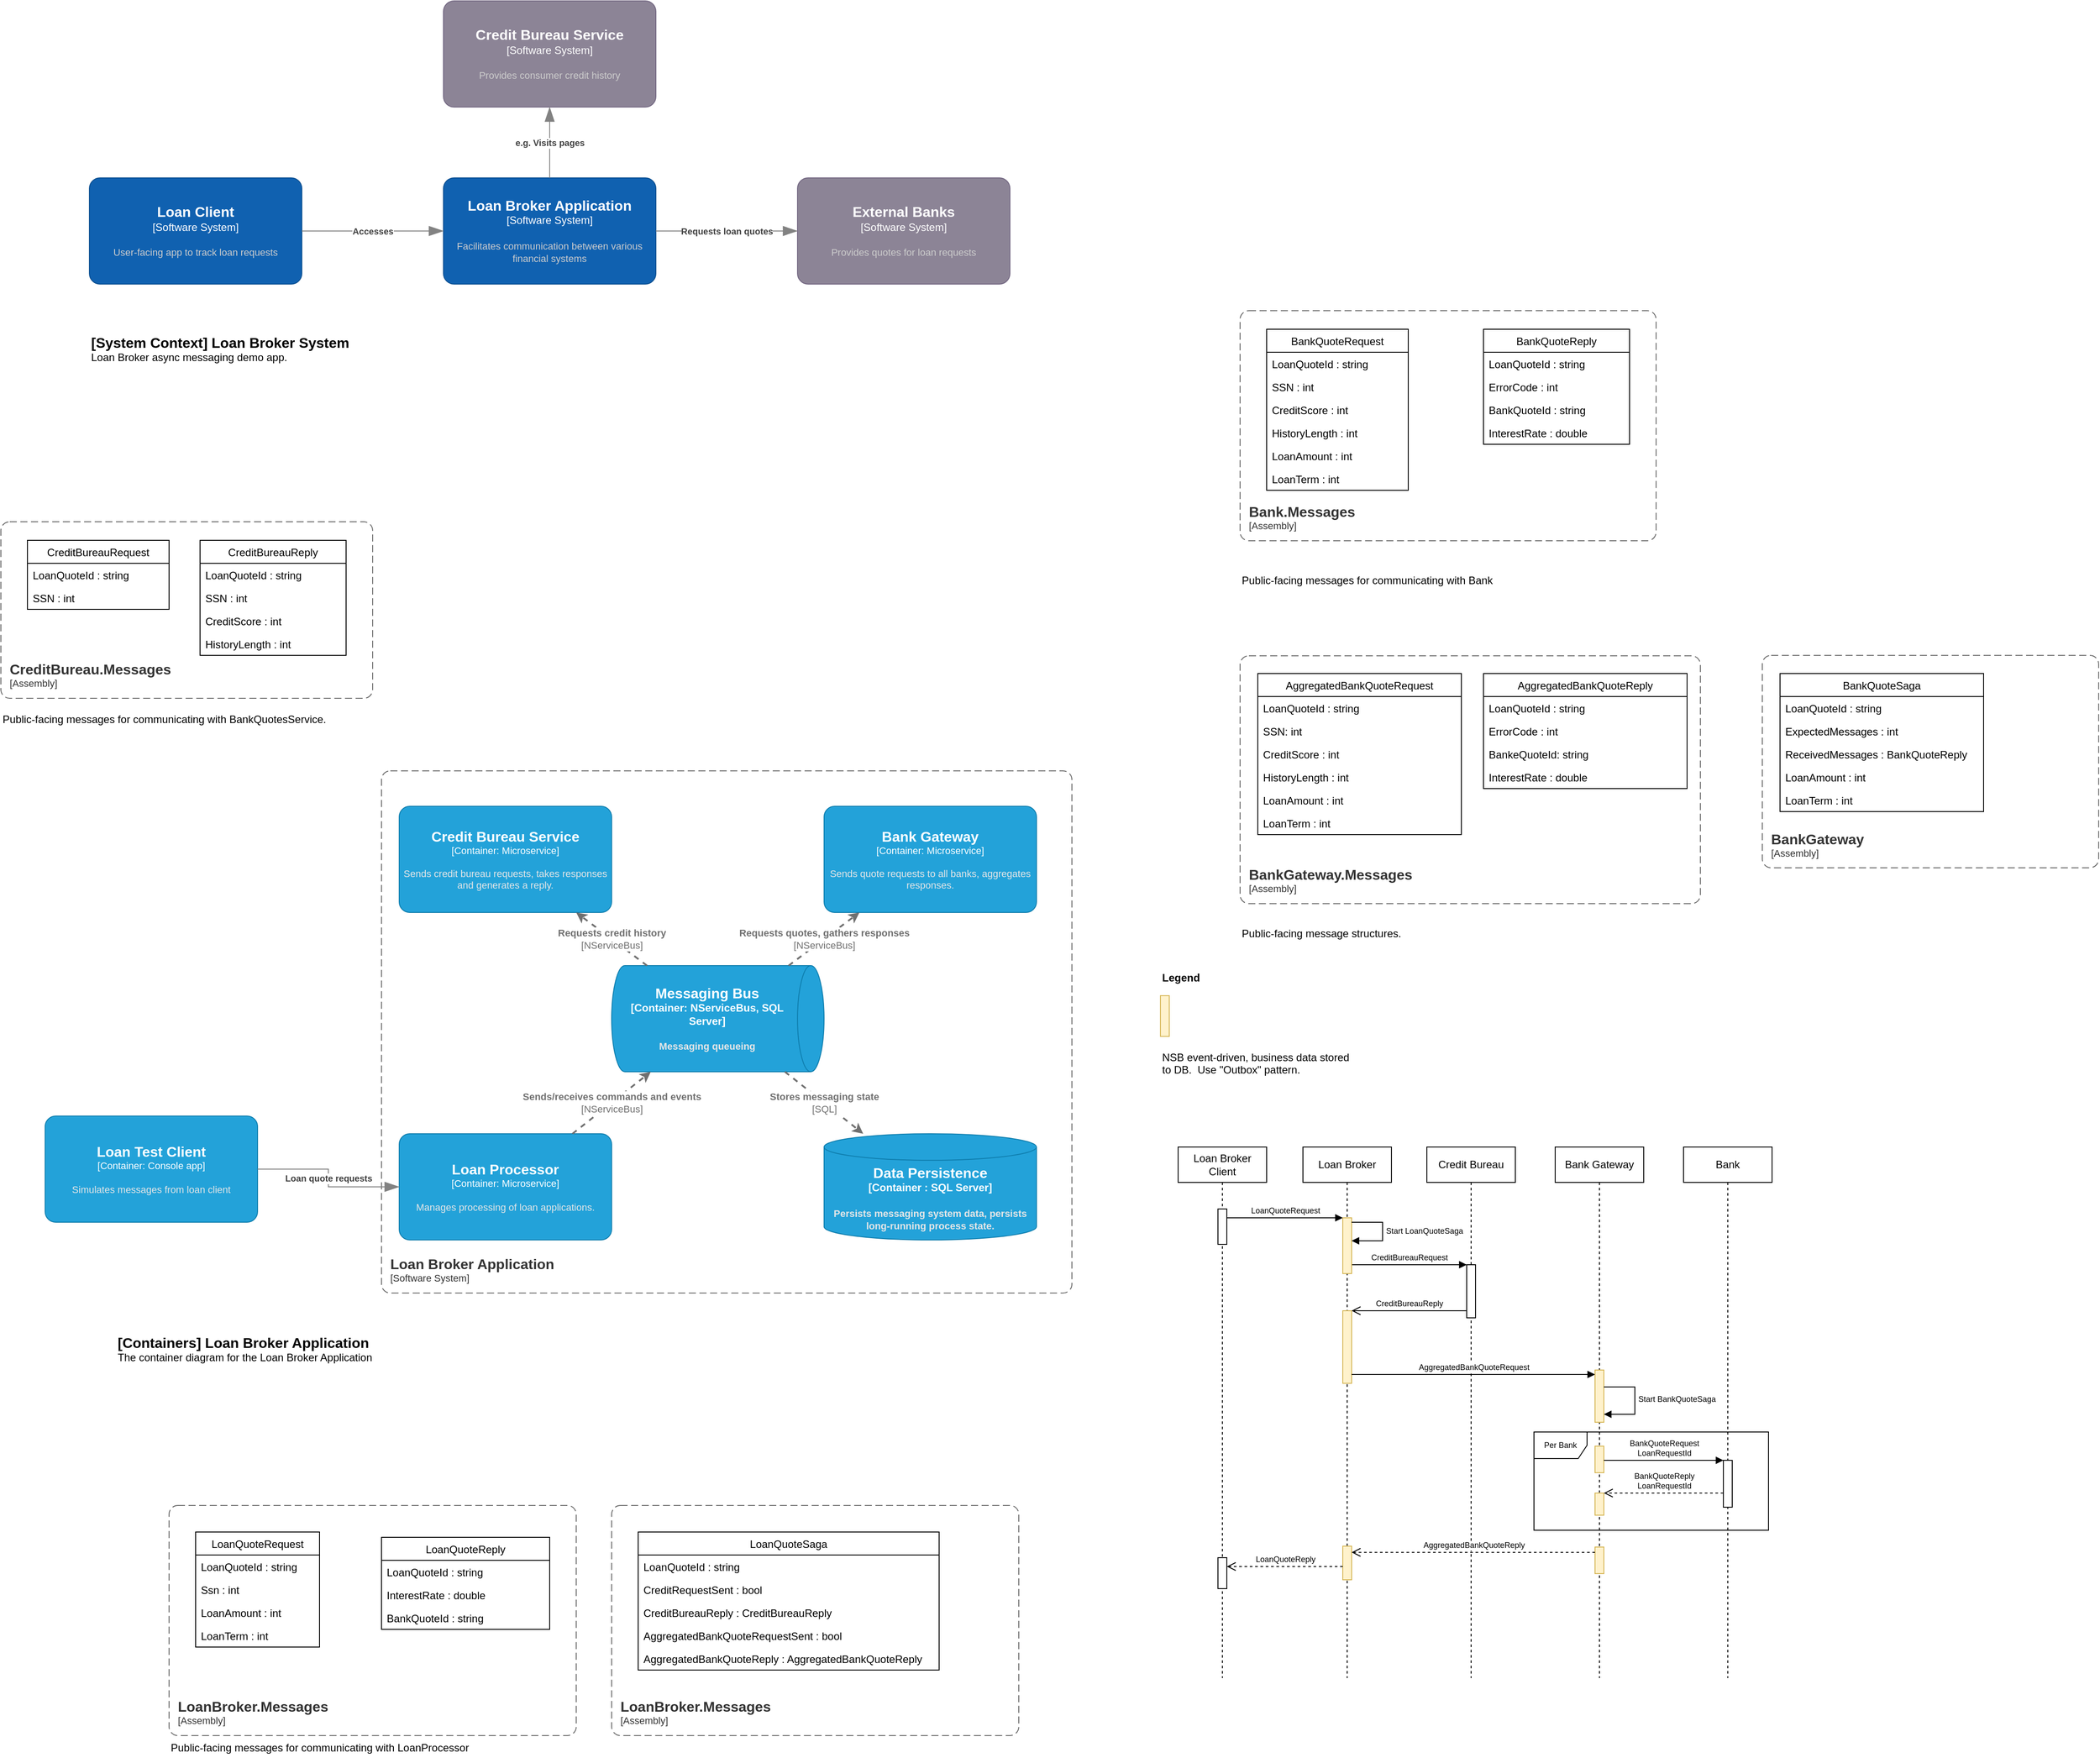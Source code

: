 <mxfile version="16.5.1" type="device"><diagram id="huAjgmxJP9SmaHZbe1Y-" name="Page-1"><mxGraphModel dx="1038" dy="1145" grid="1" gridSize="10" guides="1" tooltips="1" connect="1" arrows="1" fold="1" page="0" pageScale="1" pageWidth="850" pageHeight="1100" math="0" shadow="0"><root><mxCell id="0"/><mxCell id="1" parent="0"/><mxCell id="-vuptbCW_isyvX7P-Gx--15" value="Per Bank" style="shape=umlFrame;whiteSpace=wrap;html=1;fontSize=9;" parent="1" vertex="1"><mxGeometry x="1742" y="1517" width="265" height="111" as="geometry"/></mxCell><object placeholders="1" c4Name="[System Context] Loan Broker System" c4Type="ContainerScopeBoundary" c4Description="Loan Broker async messaging demo app." label="&lt;font style=&quot;font-size: 16px&quot;&gt;&lt;b&gt;&lt;div style=&quot;text-align: left&quot;&gt;%c4Name%&lt;/div&gt;&lt;/b&gt;&lt;/font&gt;&lt;div style=&quot;text-align: left&quot;&gt;%c4Description%&lt;/div&gt;" id="9fGE9wmxYTvrOUlE-Yos-1"><mxCell style="text;html=1;strokeColor=none;fillColor=none;align=left;verticalAlign=top;whiteSpace=wrap;rounded=0;metaEdit=1;allowArrows=0;resizable=1;rotatable=0;connectable=0;recursiveResize=0;expand=0;pointerEvents=0;points=[[0.25,0,0],[0.5,0,0],[0.75,0,0],[1,0.25,0],[1,0.5,0],[1,0.75,0],[0.75,1,0],[0.5,1,0],[0.25,1,0],[0,0.75,0],[0,0.5,0],[0,0.25,0]];" parent="1" vertex="1"><mxGeometry x="110" y="270" width="380" height="40" as="geometry"/></mxCell></object><object placeholders="1" c4Name="Loan Client" c4Type="Software System" c4Description="User-facing app to track loan requests" label="&lt;font style=&quot;font-size: 16px&quot;&gt;&lt;b&gt;%c4Name%&lt;/b&gt;&lt;/font&gt;&lt;div&gt;[%c4Type%]&lt;/div&gt;&lt;br&gt;&lt;div&gt;&lt;font style=&quot;font-size: 11px&quot;&gt;&lt;font color=&quot;#cccccc&quot;&gt;%c4Description%&lt;/font&gt;&lt;/div&gt;" id="FlaBGnBqS8IQg7pse9lZ-1"><mxCell style="rounded=1;whiteSpace=wrap;html=1;labelBackgroundColor=none;fillColor=#1061B0;fontColor=#ffffff;align=center;arcSize=10;strokeColor=#0D5091;metaEdit=1;resizable=0;points=[[0.25,0,0],[0.5,0,0],[0.75,0,0],[1,0.25,0],[1,0.5,0],[1,0.75,0],[0.75,1,0],[0.5,1,0],[0.25,1,0],[0,0.75,0],[0,0.5,0],[0,0.25,0]];" parent="1" vertex="1"><mxGeometry x="110" y="100" width="240" height="120" as="geometry"/></mxCell></object><object placeholders="1" c4Name="Loan Broker Application" c4Type="Software System" c4Description="Facilitates communication between various financial systems" label="&lt;font style=&quot;font-size: 16px&quot;&gt;&lt;b&gt;%c4Name%&lt;/b&gt;&lt;/font&gt;&lt;div&gt;[%c4Type%]&lt;/div&gt;&lt;br&gt;&lt;div&gt;&lt;font style=&quot;font-size: 11px&quot;&gt;&lt;font color=&quot;#cccccc&quot;&gt;%c4Description%&lt;/font&gt;&lt;/div&gt;" id="FlaBGnBqS8IQg7pse9lZ-2"><mxCell style="rounded=1;whiteSpace=wrap;html=1;labelBackgroundColor=none;fillColor=#1061B0;fontColor=#ffffff;align=center;arcSize=10;strokeColor=#0D5091;metaEdit=1;resizable=0;points=[[0.25,0,0],[0.5,0,0],[0.75,0,0],[1,0.25,0],[1,0.5,0],[1,0.75,0],[0.75,1,0],[0.5,1,0],[0.25,1,0],[0,0.75,0],[0,0.5,0],[0,0.25,0]];" parent="1" vertex="1"><mxGeometry x="510" y="100" width="240" height="120" as="geometry"/></mxCell></object><object placeholders="1" c4Name="Credit Bureau Service" c4Type="Software System" c4Description="Provides consumer credit history" label="&lt;font style=&quot;font-size: 16px&quot;&gt;&lt;b&gt;%c4Name%&lt;/b&gt;&lt;/font&gt;&lt;div&gt;[%c4Type%]&lt;/div&gt;&lt;br&gt;&lt;div&gt;&lt;font style=&quot;font-size: 11px&quot;&gt;&lt;font color=&quot;#cccccc&quot;&gt;%c4Description%&lt;/font&gt;&lt;/div&gt;" id="FlaBGnBqS8IQg7pse9lZ-3"><mxCell style="rounded=1;whiteSpace=wrap;html=1;labelBackgroundColor=none;fillColor=#8C8496;fontColor=#ffffff;align=center;arcSize=10;strokeColor=#736782;metaEdit=1;resizable=0;points=[[0.25,0,0],[0.5,0,0],[0.75,0,0],[1,0.25,0],[1,0.5,0],[1,0.75,0],[0.75,1,0],[0.5,1,0],[0.25,1,0],[0,0.75,0],[0,0.5,0],[0,0.25,0]];" parent="1" vertex="1"><mxGeometry x="510" y="-100" width="240" height="120" as="geometry"/></mxCell></object><object placeholders="1" c4Name="External Banks" c4Type="Software System" c4Description="Provides quotes for loan requests" label="&lt;font style=&quot;font-size: 16px&quot;&gt;&lt;b&gt;%c4Name%&lt;/b&gt;&lt;/font&gt;&lt;div&gt;[%c4Type%]&lt;/div&gt;&lt;br&gt;&lt;div&gt;&lt;font style=&quot;font-size: 11px&quot;&gt;&lt;font color=&quot;#cccccc&quot;&gt;%c4Description%&lt;/font&gt;&lt;/div&gt;" id="FlaBGnBqS8IQg7pse9lZ-4"><mxCell style="rounded=1;whiteSpace=wrap;html=1;labelBackgroundColor=none;fillColor=#8C8496;fontColor=#ffffff;align=center;arcSize=10;strokeColor=#736782;metaEdit=1;resizable=0;points=[[0.25,0,0],[0.5,0,0],[0.75,0,0],[1,0.25,0],[1,0.5,0],[1,0.75,0],[0.75,1,0],[0.5,1,0],[0.25,1,0],[0,0.75,0],[0,0.5,0],[0,0.25,0]];" parent="1" vertex="1"><mxGeometry x="910" y="100" width="240" height="120" as="geometry"/></mxCell></object><object placeholders="1" c4Type="Relationship" c4Description="Accesses" label="&lt;div style=&quot;text-align: left&quot;&gt;&lt;div style=&quot;text-align: center&quot;&gt;&lt;b&gt;%c4Description%&lt;/b&gt;&lt;/div&gt;" id="FlaBGnBqS8IQg7pse9lZ-5"><mxCell style="endArrow=blockThin;html=1;fontSize=10;fontColor=#404040;strokeWidth=1;endFill=1;strokeColor=#828282;elbow=vertical;metaEdit=1;endSize=14;startSize=14;jumpStyle=arc;jumpSize=16;rounded=0;edgeStyle=orthogonalEdgeStyle;" parent="1" source="FlaBGnBqS8IQg7pse9lZ-1" target="FlaBGnBqS8IQg7pse9lZ-2" edge="1"><mxGeometry width="240" relative="1" as="geometry"><mxPoint x="560" y="290" as="sourcePoint"/><mxPoint x="800" y="290" as="targetPoint"/></mxGeometry></mxCell></object><object placeholders="1" c4Type="Relationship" c4Description="Requests loan quotes" label="&lt;div style=&quot;text-align: left&quot;&gt;&lt;div style=&quot;text-align: center&quot;&gt;&lt;b&gt;%c4Description%&lt;/b&gt;&lt;/div&gt;" id="FlaBGnBqS8IQg7pse9lZ-6"><mxCell style="endArrow=blockThin;html=1;fontSize=10;fontColor=#404040;strokeWidth=1;endFill=1;strokeColor=#828282;elbow=vertical;metaEdit=1;endSize=14;startSize=14;jumpStyle=arc;jumpSize=16;rounded=0;edgeStyle=orthogonalEdgeStyle;" parent="1" source="FlaBGnBqS8IQg7pse9lZ-2" target="FlaBGnBqS8IQg7pse9lZ-4" edge="1"><mxGeometry width="240" relative="1" as="geometry"><mxPoint x="460" y="170" as="sourcePoint"/><mxPoint x="700" y="170" as="targetPoint"/></mxGeometry></mxCell></object><object placeholders="1" c4Type="Relationship" c4Description="e.g. Visits pages" label="&lt;div style=&quot;text-align: left&quot;&gt;&lt;div style=&quot;text-align: center&quot;&gt;&lt;b&gt;%c4Description%&lt;/b&gt;&lt;/div&gt;" id="FlaBGnBqS8IQg7pse9lZ-7"><mxCell style="endArrow=blockThin;html=1;fontSize=10;fontColor=#404040;strokeWidth=1;endFill=1;strokeColor=#828282;elbow=vertical;metaEdit=1;endSize=14;startSize=14;jumpStyle=arc;jumpSize=16;rounded=0;edgeStyle=orthogonalEdgeStyle;" parent="1" source="FlaBGnBqS8IQg7pse9lZ-2" target="FlaBGnBqS8IQg7pse9lZ-3" edge="1"><mxGeometry width="240" relative="1" as="geometry"><mxPoint x="610" y="160" as="sourcePoint"/><mxPoint x="700" y="170" as="targetPoint"/></mxGeometry></mxCell></object><object placeholders="1" c4Name="[Containers] Loan Broker Application" c4Type="ContainerDiagramTitle" c4Description="The container diagram for the Loan Broker Application" label="&lt;font style=&quot;font-size: 16px&quot;&gt;&lt;b&gt;&lt;div style=&quot;text-align: left&quot;&gt;%c4Name%&lt;/div&gt;&lt;/b&gt;&lt;/font&gt;&lt;div style=&quot;text-align: left&quot;&gt;%c4Description%&lt;/div&gt;" id="FlaBGnBqS8IQg7pse9lZ-8"><mxCell style="text;html=1;strokeColor=none;fillColor=none;align=left;verticalAlign=top;whiteSpace=wrap;rounded=0;metaEdit=1;allowArrows=0;resizable=1;rotatable=0;connectable=0;recursiveResize=0;expand=0;pointerEvents=0;points=[[0.25,0,0],[0.5,0,0],[0.75,0,0],[1,0.25,0],[1,0.5,0],[1,0.75,0],[0.75,1,0],[0.5,1,0],[0.25,1,0],[0,0.75,0],[0,0.5,0],[0,0.25,0]];" parent="1" vertex="1"><mxGeometry x="140" y="1400" width="350" height="40" as="geometry"/></mxCell></object><object placeholders="1" c4Name="Loan Test Client" c4Type="Container" c4Technology="Console app" c4Description="Simulates messages from loan client" label="&lt;font style=&quot;font-size: 16px&quot;&gt;&lt;b&gt;%c4Name%&lt;/b&gt;&lt;/font&gt;&lt;div&gt;[%c4Type%: %c4Technology%]&lt;/div&gt;&lt;br&gt;&lt;div&gt;&lt;font style=&quot;font-size: 11px&quot;&gt;&lt;font color=&quot;#E6E6E6&quot;&gt;%c4Description%&lt;/font&gt;&lt;/div&gt;" id="FlaBGnBqS8IQg7pse9lZ-9"><mxCell style="rounded=1;whiteSpace=wrap;html=1;fontSize=11;labelBackgroundColor=none;fillColor=#23A2D9;fontColor=#ffffff;align=center;arcSize=10;strokeColor=#0E7DAD;metaEdit=1;resizable=0;points=[[0.25,0,0],[0.5,0,0],[0.75,0,0],[1,0.25,0],[1,0.5,0],[1,0.75,0],[0.75,1,0],[0.5,1,0],[0.25,1,0],[0,0.75,0],[0,0.5,0],[0,0.25,0]];" parent="1" vertex="1"><mxGeometry x="60" y="1160" width="240" height="120" as="geometry"/></mxCell></object><object placeholders="1" c4Type="Messaging Bus" c4Container="Container" c4Technology="NServiceBus, SQL Server" c4Description="Messaging queueing" label="&lt;font style=&quot;font-size: 16px&quot;&gt;&lt;b&gt;%c4Type%&lt;/font&gt;&lt;div&gt;[%c4Container%:&amp;nbsp;%c4Technology%]&lt;/div&gt;&lt;br&gt;&lt;div&gt;&lt;font style=&quot;font-size: 11px&quot;&gt;&lt;font color=&quot;#E6E6E6&quot;&gt;%c4Description%&lt;/font&gt;&lt;/div&gt;" id="FlaBGnBqS8IQg7pse9lZ-10"><mxCell style="shape=cylinder3;size=15;direction=south;whiteSpace=wrap;html=1;boundedLbl=1;rounded=0;labelBackgroundColor=none;fillColor=#23A2D9;fontSize=12;fontColor=#ffffff;align=center;strokeColor=#0E7DAD;metaEdit=1;points=[[0.5,0,0],[1,0.25,0],[1,0.5,0],[1,0.75,0],[0.5,1,0],[0,0.75,0],[0,0.5,0],[0,0.25,0]];resizable=0;" parent="1" vertex="1"><mxGeometry x="700" y="990" width="240" height="120" as="geometry"/></mxCell></object><object placeholders="1" c4Name="Credit Bureau Service" c4Type="Container" c4Technology="Microservice" c4Description="Sends credit bureau requests, takes responses and generates a reply." label="&lt;font style=&quot;font-size: 16px&quot;&gt;&lt;b&gt;%c4Name%&lt;/b&gt;&lt;/font&gt;&lt;div&gt;[%c4Type%: %c4Technology%]&lt;/div&gt;&lt;br&gt;&lt;div&gt;&lt;font style=&quot;font-size: 11px&quot;&gt;&lt;font color=&quot;#E6E6E6&quot;&gt;%c4Description%&lt;/font&gt;&lt;/div&gt;" id="FlaBGnBqS8IQg7pse9lZ-11"><mxCell style="rounded=1;whiteSpace=wrap;html=1;fontSize=11;labelBackgroundColor=none;fillColor=#23A2D9;fontColor=#ffffff;align=center;arcSize=10;strokeColor=#0E7DAD;metaEdit=1;resizable=0;points=[[0.25,0,0],[0.5,0,0],[0.75,0,0],[1,0.25,0],[1,0.5,0],[1,0.75,0],[0.75,1,0],[0.5,1,0],[0.25,1,0],[0,0.75,0],[0,0.5,0],[0,0.25,0]];" parent="1" vertex="1"><mxGeometry x="460" y="810" width="240" height="120" as="geometry"/></mxCell></object><object placeholders="1" c4Name="Bank Gateway" c4Type="Container" c4Technology="Microservice" c4Description="Sends quote requests to all banks, aggregates responses." label="&lt;font style=&quot;font-size: 16px&quot;&gt;&lt;b&gt;%c4Name%&lt;/b&gt;&lt;/font&gt;&lt;div&gt;[%c4Type%: %c4Technology%]&lt;/div&gt;&lt;br&gt;&lt;div&gt;&lt;font style=&quot;font-size: 11px&quot;&gt;&lt;font color=&quot;#E6E6E6&quot;&gt;%c4Description%&lt;/font&gt;&lt;/div&gt;" id="FlaBGnBqS8IQg7pse9lZ-12"><mxCell style="rounded=1;whiteSpace=wrap;html=1;fontSize=11;labelBackgroundColor=none;fillColor=#23A2D9;fontColor=#ffffff;align=center;arcSize=10;strokeColor=#0E7DAD;metaEdit=1;resizable=0;points=[[0.25,0,0],[0.5,0,0],[0.75,0,0],[1,0.25,0],[1,0.5,0],[1,0.75,0],[0.75,1,0],[0.5,1,0],[0.25,1,0],[0,0.75,0],[0,0.5,0],[0,0.25,0]];" parent="1" vertex="1"><mxGeometry x="940" y="810" width="240" height="120" as="geometry"/></mxCell></object><object placeholders="1" c4Name="Loan Processor" c4Type="Container" c4Technology="Microservice" c4Description="Manages processing of loan applications." label="&lt;font style=&quot;font-size: 16px&quot;&gt;&lt;b&gt;%c4Name%&lt;/b&gt;&lt;/font&gt;&lt;div&gt;[%c4Type%: %c4Technology%]&lt;/div&gt;&lt;br&gt;&lt;div&gt;&lt;font style=&quot;font-size: 11px&quot;&gt;&lt;font color=&quot;#E6E6E6&quot;&gt;%c4Description%&lt;/font&gt;&lt;/div&gt;" id="FlaBGnBqS8IQg7pse9lZ-13"><mxCell style="rounded=1;whiteSpace=wrap;html=1;fontSize=11;labelBackgroundColor=none;fillColor=#23A2D9;fontColor=#ffffff;align=center;arcSize=10;strokeColor=#0E7DAD;metaEdit=1;resizable=0;points=[[0.25,0,0],[0.5,0,0],[0.75,0,0],[1,0.25,0],[1,0.5,0],[1,0.75,0],[0.75,1,0],[0.5,1,0],[0.25,1,0],[0,0.75,0],[0,0.5,0],[0,0.25,0]];" parent="1" vertex="1"><mxGeometry x="460" y="1180" width="240" height="120" as="geometry"/></mxCell></object><object placeholders="1" c4Name="Loan Broker Application" c4Type="SystemScopeBoundary" c4Application="Software System" label="&lt;font style=&quot;font-size: 16px&quot;&gt;&lt;b&gt;&lt;div style=&quot;text-align: left&quot;&gt;%c4Name%&lt;/div&gt;&lt;/b&gt;&lt;/font&gt;&lt;div style=&quot;text-align: left&quot;&gt;[%c4Application%]&lt;/div&gt;" id="N74ZUW_sqo7YMwy-1YaX-1"><mxCell style="rounded=1;fontSize=11;whiteSpace=wrap;html=1;dashed=1;arcSize=20;fillColor=none;strokeColor=#666666;fontColor=#333333;labelBackgroundColor=none;align=left;verticalAlign=bottom;labelBorderColor=none;spacingTop=0;spacing=10;dashPattern=8 4;metaEdit=1;rotatable=0;perimeter=rectanglePerimeter;noLabel=0;labelPadding=0;allowArrows=0;connectable=0;expand=0;recursiveResize=0;editable=1;pointerEvents=0;absoluteArcSize=1;points=[[0.25,0,0],[0.5,0,0],[0.75,0,0],[1,0.25,0],[1,0.5,0],[1,0.75,0],[0.75,1,0],[0.5,1,0],[0.25,1,0],[0,0.75,0],[0,0.5,0],[0,0.25,0]];" parent="1" vertex="1"><mxGeometry x="440" y="770" width="780" height="590" as="geometry"/></mxCell></object><object label="&lt;div style=&quot;text-align: left&quot;&gt;&lt;div style=&quot;text-align: center&quot;&gt;&lt;b&gt;Sends/receives commands and events&lt;/b&gt;&lt;/div&gt;&lt;div style=&quot;text-align: center&quot;&gt;[NServiceBus]&lt;/div&gt;&lt;/div&gt;" c4Type="Relationship" c4Description="Sends/receives commands and events" c4Technology="NServiceBus" id="N74ZUW_sqo7YMwy-1YaX-3"><mxCell style="edgeStyle=none;rounded=0;html=1;jettySize=auto;orthogonalLoop=1;strokeColor=#707070;strokeWidth=2;fontColor=#707070;jumpStyle=none;dashed=1;" parent="1" source="FlaBGnBqS8IQg7pse9lZ-13" target="FlaBGnBqS8IQg7pse9lZ-10" edge="1"><mxGeometry width="160" relative="1" as="geometry"><mxPoint x="750" y="1230" as="sourcePoint"/><mxPoint x="910" y="1230" as="targetPoint"/></mxGeometry><C4Relationship as="c4"/></mxCell></object><object placeholders="1" c4Type="Relationship" c4Description="Loan quote requests" label="&lt;div style=&quot;text-align: left&quot;&gt;&lt;div style=&quot;text-align: center&quot;&gt;&lt;b&gt;%c4Description%&lt;/b&gt;&lt;/div&gt;" id="N74ZUW_sqo7YMwy-1YaX-4"><mxCell style="endArrow=blockThin;html=1;fontSize=10;fontColor=#404040;strokeWidth=1;endFill=1;strokeColor=#828282;elbow=vertical;metaEdit=1;endSize=14;startSize=14;jumpStyle=arc;jumpSize=16;rounded=0;edgeStyle=orthogonalEdgeStyle;" parent="1" source="FlaBGnBqS8IQg7pse9lZ-9" target="FlaBGnBqS8IQg7pse9lZ-13" edge="1"><mxGeometry width="240" relative="1" as="geometry"><mxPoint x="420" y="990" as="sourcePoint"/><mxPoint x="660" y="990" as="targetPoint"/></mxGeometry></mxCell></object><object label="&lt;div style=&quot;text-align: left&quot;&gt;&lt;div style=&quot;text-align: center&quot;&gt;&lt;b&gt;Requests quotes, gathers responses&lt;/b&gt;&lt;/div&gt;&lt;div style=&quot;text-align: center&quot;&gt;[NServiceBus]&lt;/div&gt;&lt;/div&gt;" c4Type="Relationship" c4Description="Requests quotes, gathers responses" c4Technology="JSON/HTTPS" id="N74ZUW_sqo7YMwy-1YaX-6"><mxCell style="edgeStyle=none;rounded=0;html=1;jettySize=auto;orthogonalLoop=1;strokeColor=#707070;strokeWidth=2;fontColor=#707070;jumpStyle=none;dashed=1;" parent="1" source="FlaBGnBqS8IQg7pse9lZ-10" target="FlaBGnBqS8IQg7pse9lZ-12" edge="1"><mxGeometry width="160" relative="1" as="geometry"><mxPoint x="670" y="980" as="sourcePoint"/><mxPoint x="830" y="980" as="targetPoint"/></mxGeometry><C4Relationship as="c4"/></mxCell></object><object label="&lt;div style=&quot;text-align: left&quot;&gt;&lt;div style=&quot;text-align: center&quot;&gt;&lt;b&gt;Requests credit history&lt;/b&gt;&lt;/div&gt;&lt;div style=&quot;text-align: center&quot;&gt;[NServiceBus]&lt;/div&gt;&lt;/div&gt;" c4Type="Relationship" c4Description="Requests credit history" c4Technology="JSON/HTTPS" id="N74ZUW_sqo7YMwy-1YaX-8"><mxCell style="edgeStyle=none;rounded=0;html=1;jettySize=auto;orthogonalLoop=1;strokeColor=#707070;strokeWidth=2;fontColor=#707070;jumpStyle=none;dashed=1;" parent="1" source="FlaBGnBqS8IQg7pse9lZ-10" target="FlaBGnBqS8IQg7pse9lZ-11" edge="1"><mxGeometry width="160" relative="1" as="geometry"><mxPoint x="670" y="980" as="sourcePoint"/><mxPoint x="830" y="980" as="targetPoint"/></mxGeometry><C4Relationship as="c4"/></mxCell></object><mxCell id="N74ZUW_sqo7YMwy-1YaX-10" value="BankQuoteSaga" style="swimlane;fontStyle=0;childLayout=stackLayout;horizontal=1;startSize=26;fillColor=none;horizontalStack=0;resizeParent=1;resizeParentMax=0;resizeLast=0;collapsible=1;marginBottom=0;" parent="1" vertex="1"><mxGeometry x="2020" y="660" width="230" height="156" as="geometry"><mxRectangle x="1440" y="670" width="140" height="26" as="alternateBounds"/></mxGeometry></mxCell><mxCell id="N74ZUW_sqo7YMwy-1YaX-12" value="LoanQuoteId : string" style="text;strokeColor=none;fillColor=none;align=left;verticalAlign=top;spacingLeft=4;spacingRight=4;overflow=hidden;rotatable=0;points=[[0,0.5],[1,0.5]];portConstraint=eastwest;" parent="N74ZUW_sqo7YMwy-1YaX-10" vertex="1"><mxGeometry y="26" width="230" height="26" as="geometry"/></mxCell><mxCell id="N74ZUW_sqo7YMwy-1YaX-13" value="ExpectedMessages : int&#10;" style="text;strokeColor=none;fillColor=none;align=left;verticalAlign=top;spacingLeft=4;spacingRight=4;overflow=hidden;rotatable=0;points=[[0,0.5],[1,0.5]];portConstraint=eastwest;" parent="N74ZUW_sqo7YMwy-1YaX-10" vertex="1"><mxGeometry y="52" width="230" height="26" as="geometry"/></mxCell><mxCell id="N74ZUW_sqo7YMwy-1YaX-19" value="ReceivedMessages : BankQuoteReply" style="text;strokeColor=none;fillColor=none;align=left;verticalAlign=top;spacingLeft=4;spacingRight=4;overflow=hidden;rotatable=0;points=[[0,0.5],[1,0.5]];portConstraint=eastwest;" parent="N74ZUW_sqo7YMwy-1YaX-10" vertex="1"><mxGeometry y="78" width="230" height="26" as="geometry"/></mxCell><mxCell id="N74ZUW_sqo7YMwy-1YaX-20" value="LoanAmount : int" style="text;strokeColor=none;fillColor=none;align=left;verticalAlign=top;spacingLeft=4;spacingRight=4;overflow=hidden;rotatable=0;points=[[0,0.5],[1,0.5]];portConstraint=eastwest;" parent="N74ZUW_sqo7YMwy-1YaX-10" vertex="1"><mxGeometry y="104" width="230" height="26" as="geometry"/></mxCell><mxCell id="N74ZUW_sqo7YMwy-1YaX-21" value="LoanTerm : int" style="text;strokeColor=none;fillColor=none;align=left;verticalAlign=top;spacingLeft=4;spacingRight=4;overflow=hidden;rotatable=0;points=[[0,0.5],[1,0.5]];portConstraint=eastwest;" parent="N74ZUW_sqo7YMwy-1YaX-10" vertex="1"><mxGeometry y="130" width="230" height="26" as="geometry"/></mxCell><object placeholders="1" c4Name="BankGateway.Messages" c4Type="ContainerScopeBoundary" c4Application="Assembly" label="&lt;font style=&quot;font-size: 16px&quot;&gt;&lt;b&gt;&lt;div style=&quot;text-align: left&quot;&gt;%c4Name%&lt;/div&gt;&lt;/b&gt;&lt;/font&gt;&lt;div style=&quot;text-align: left&quot;&gt;[%c4Application%]&lt;/div&gt;" id="N74ZUW_sqo7YMwy-1YaX-17"><mxCell style="rounded=1;fontSize=11;whiteSpace=wrap;html=1;dashed=1;arcSize=20;fillColor=none;strokeColor=#666666;fontColor=#333333;labelBackgroundColor=none;align=left;verticalAlign=bottom;labelBorderColor=none;spacingTop=0;spacing=10;dashPattern=8 4;metaEdit=1;rotatable=0;perimeter=rectanglePerimeter;noLabel=0;labelPadding=0;allowArrows=0;connectable=0;expand=0;recursiveResize=0;editable=1;pointerEvents=0;absoluteArcSize=1;points=[[0.25,0,0],[0.5,0,0],[0.75,0,0],[1,0.25,0],[1,0.5,0],[1,0.75,0],[0.75,1,0],[0.5,1,0],[0.25,1,0],[0,0.75,0],[0,0.5,0],[0,0.25,0]];" parent="1" vertex="1"><mxGeometry x="1410" y="640" width="520" height="280" as="geometry"/></mxCell></object><mxCell id="N74ZUW_sqo7YMwy-1YaX-18" value="Public-facing message structures." style="text;html=1;strokeColor=none;fillColor=none;align=left;verticalAlign=top;whiteSpace=wrap;rounded=0;dashed=1;" parent="1" vertex="1"><mxGeometry x="1410" y="940" width="510" height="30" as="geometry"/></mxCell><mxCell id="N74ZUW_sqo7YMwy-1YaX-41" value="Credit Bureau" style="shape=umlLifeline;perimeter=lifelinePerimeter;whiteSpace=wrap;html=1;container=1;collapsible=0;recursiveResize=0;outlineConnect=0;fillColor=none;" parent="1" vertex="1"><mxGeometry x="1621" y="1195" width="100" height="600" as="geometry"/></mxCell><mxCell id="BEb67tRHKxdJte8dZWCx-17" value="" style="html=1;points=[];perimeter=orthogonalPerimeter;" parent="N74ZUW_sqo7YMwy-1YaX-41" vertex="1"><mxGeometry x="45" y="133" width="10" height="60" as="geometry"/></mxCell><mxCell id="N74ZUW_sqo7YMwy-1YaX-44" value="LoanQuoteRequest" style="swimlane;fontStyle=0;childLayout=stackLayout;horizontal=1;startSize=26;fillColor=none;horizontalStack=0;resizeParent=1;resizeParentMax=0;resizeLast=0;collapsible=1;marginBottom=0;" parent="1" vertex="1"><mxGeometry x="230" y="1630" width="140" height="130" as="geometry"><mxRectangle x="1440" y="670" width="140" height="26" as="alternateBounds"/></mxGeometry></mxCell><mxCell id="-vuptbCW_isyvX7P-Gx--33" value="LoanQuoteId : string" style="text;strokeColor=none;fillColor=none;align=left;verticalAlign=top;spacingLeft=4;spacingRight=4;overflow=hidden;rotatable=0;points=[[0,0.5],[1,0.5]];portConstraint=eastwest;" parent="N74ZUW_sqo7YMwy-1YaX-44" vertex="1"><mxGeometry y="26" width="140" height="26" as="geometry"/></mxCell><mxCell id="N74ZUW_sqo7YMwy-1YaX-46" value="Ssn : int" style="text;strokeColor=none;fillColor=none;align=left;verticalAlign=top;spacingLeft=4;spacingRight=4;overflow=hidden;rotatable=0;points=[[0,0.5],[1,0.5]];portConstraint=eastwest;" parent="N74ZUW_sqo7YMwy-1YaX-44" vertex="1"><mxGeometry y="52" width="140" height="26" as="geometry"/></mxCell><mxCell id="N74ZUW_sqo7YMwy-1YaX-49" value="LoanAmount : int" style="text;strokeColor=none;fillColor=none;align=left;verticalAlign=top;spacingLeft=4;spacingRight=4;overflow=hidden;rotatable=0;points=[[0,0.5],[1,0.5]];portConstraint=eastwest;" parent="N74ZUW_sqo7YMwy-1YaX-44" vertex="1"><mxGeometry y="78" width="140" height="26" as="geometry"/></mxCell><mxCell id="N74ZUW_sqo7YMwy-1YaX-50" value="LoanTerm : int" style="text;strokeColor=none;fillColor=none;align=left;verticalAlign=top;spacingLeft=4;spacingRight=4;overflow=hidden;rotatable=0;points=[[0,0.5],[1,0.5]];portConstraint=eastwest;" parent="N74ZUW_sqo7YMwy-1YaX-44" vertex="1"><mxGeometry y="104" width="140" height="26" as="geometry"/></mxCell><object placeholders="1" c4Name="LoanBroker.Messages" c4Type="ContainerScopeBoundary" c4Application="Assembly" label="&lt;font style=&quot;font-size: 16px&quot;&gt;&lt;b&gt;&lt;div style=&quot;text-align: left&quot;&gt;%c4Name%&lt;/div&gt;&lt;/b&gt;&lt;/font&gt;&lt;div style=&quot;text-align: left&quot;&gt;[%c4Application%]&lt;/div&gt;" id="N74ZUW_sqo7YMwy-1YaX-51"><mxCell style="rounded=1;fontSize=11;whiteSpace=wrap;html=1;dashed=1;arcSize=20;fillColor=none;strokeColor=#666666;fontColor=#333333;labelBackgroundColor=none;align=left;verticalAlign=bottom;labelBorderColor=none;spacingTop=0;spacing=10;dashPattern=8 4;metaEdit=1;rotatable=0;perimeter=rectanglePerimeter;noLabel=0;labelPadding=0;allowArrows=0;connectable=0;expand=0;recursiveResize=0;editable=1;pointerEvents=0;absoluteArcSize=1;points=[[0.25,0,0],[0.5,0,0],[0.75,0,0],[1,0.25,0],[1,0.5,0],[1,0.75,0],[0.75,1,0],[0.5,1,0],[0.25,1,0],[0,0.75,0],[0,0.5,0],[0,0.25,0]];" parent="1" vertex="1"><mxGeometry x="200" y="1600" width="460" height="260" as="geometry"/></mxCell></object><mxCell id="N74ZUW_sqo7YMwy-1YaX-52" value="Public-facing messages for communicating with LoanProcessor" style="text;html=1;strokeColor=none;fillColor=none;align=left;verticalAlign=top;whiteSpace=wrap;rounded=0;dashed=1;" parent="1" vertex="1"><mxGeometry x="200" y="1860" width="510" height="30" as="geometry"/></mxCell><mxCell id="N74ZUW_sqo7YMwy-1YaX-53" value="LoanQuoteReply" style="swimlane;fontStyle=0;childLayout=stackLayout;horizontal=1;startSize=26;fillColor=none;horizontalStack=0;resizeParent=1;resizeParentMax=0;resizeLast=0;collapsible=1;marginBottom=0;" parent="1" vertex="1"><mxGeometry x="440" y="1636" width="190" height="104" as="geometry"/></mxCell><mxCell id="-vuptbCW_isyvX7P-Gx--34" value="LoanQuoteId : string" style="text;strokeColor=none;fillColor=none;align=left;verticalAlign=top;spacingLeft=4;spacingRight=4;overflow=hidden;rotatable=0;points=[[0,0.5],[1,0.5]];portConstraint=eastwest;dashed=1;" parent="N74ZUW_sqo7YMwy-1YaX-53" vertex="1"><mxGeometry y="26" width="190" height="26" as="geometry"/></mxCell><mxCell id="-vuptbCW_isyvX7P-Gx--21" value="InterestRate : double" style="text;strokeColor=none;fillColor=none;align=left;verticalAlign=top;spacingLeft=4;spacingRight=4;overflow=hidden;rotatable=0;points=[[0,0.5],[1,0.5]];portConstraint=eastwest;dashed=1;" parent="N74ZUW_sqo7YMwy-1YaX-53" vertex="1"><mxGeometry y="52" width="190" height="26" as="geometry"/></mxCell><mxCell id="-vuptbCW_isyvX7P-Gx--22" value="BankQuoteId : string" style="text;strokeColor=none;fillColor=none;align=left;verticalAlign=top;spacingLeft=4;spacingRight=4;overflow=hidden;rotatable=0;points=[[0,0.5],[1,0.5]];portConstraint=eastwest;dashed=1;" parent="N74ZUW_sqo7YMwy-1YaX-53" vertex="1"><mxGeometry y="78" width="190" height="26" as="geometry"/></mxCell><object placeholders="1" c4Type="Data Persistence" c4Container="Container " c4Technology="SQL Server" c4Description="Persists messaging system data, persists long-running process state." label="&lt;font style=&quot;font-size: 16px&quot;&gt;&lt;b&gt;%c4Type%&lt;/font&gt;&lt;div&gt;[%c4Container%:&amp;nbsp;%c4Technology%]&lt;/div&gt;&lt;br&gt;&lt;div&gt;&lt;font style=&quot;font-size: 11px&quot;&gt;&lt;font color=&quot;#E6E6E6&quot;&gt;%c4Description%&lt;/font&gt;&lt;/div&gt;" id="ClXJ0Pr4ztEOluSahkQp-10"><mxCell style="shape=cylinder3;size=15;whiteSpace=wrap;html=1;boundedLbl=1;rounded=0;labelBackgroundColor=none;fillColor=#23A2D9;fontSize=12;fontColor=#ffffff;align=center;strokeColor=#0E7DAD;metaEdit=1;points=[[0.5,0,0],[1,0.25,0],[1,0.5,0],[1,0.75,0],[0.5,1,0],[0,0.75,0],[0,0.5,0],[0,0.25,0]];resizable=0;" parent="1" vertex="1"><mxGeometry x="940" y="1180" width="240" height="120" as="geometry"/></mxCell></object><object label="&lt;div style=&quot;text-align: left&quot;&gt;&lt;div style=&quot;text-align: center&quot;&gt;&lt;b&gt;Stores messaging state&lt;/b&gt;&lt;/div&gt;&lt;div style=&quot;text-align: center&quot;&gt;[SQL]&lt;/div&gt;&lt;/div&gt;" c4Type="Relationship" c4Description="Stores messaging state" c4Technology="SQL" id="ClXJ0Pr4ztEOluSahkQp-11"><mxCell style="edgeStyle=none;rounded=0;html=1;jettySize=auto;orthogonalLoop=1;strokeColor=#707070;strokeWidth=2;fontColor=#707070;jumpStyle=none;dashed=1;" parent="1" source="FlaBGnBqS8IQg7pse9lZ-10" target="ClXJ0Pr4ztEOluSahkQp-10" edge="1"><mxGeometry width="160" relative="1" as="geometry"><mxPoint x="830" y="1010" as="sourcePoint"/><mxPoint x="990" y="1010" as="targetPoint"/></mxGeometry><C4Relationship as="c4"/></mxCell></object><mxCell id="ClXJ0Pr4ztEOluSahkQp-12" value="BankQuoteRequest" style="swimlane;fontStyle=0;childLayout=stackLayout;horizontal=1;startSize=26;fillColor=none;horizontalStack=0;resizeParent=1;resizeParentMax=0;resizeLast=0;collapsible=1;marginBottom=0;" parent="1" vertex="1"><mxGeometry x="1440" y="271" width="160" height="182" as="geometry"><mxRectangle x="1440" y="670" width="140" height="26" as="alternateBounds"/></mxGeometry></mxCell><mxCell id="UsQj9wevOgB19tn0he4Z-15" value="LoanQuoteId : string" style="text;strokeColor=none;fillColor=none;align=left;verticalAlign=top;spacingLeft=4;spacingRight=4;overflow=hidden;rotatable=0;points=[[0,0.5],[1,0.5]];portConstraint=eastwest;" parent="ClXJ0Pr4ztEOluSahkQp-12" vertex="1"><mxGeometry y="26" width="160" height="26" as="geometry"/></mxCell><mxCell id="BEb67tRHKxdJte8dZWCx-16" value="SSN : int" style="text;strokeColor=none;fillColor=none;align=left;verticalAlign=top;spacingLeft=4;spacingRight=4;overflow=hidden;rotatable=0;points=[[0,0.5],[1,0.5]];portConstraint=eastwest;" parent="ClXJ0Pr4ztEOluSahkQp-12" vertex="1"><mxGeometry y="52" width="160" height="26" as="geometry"/></mxCell><mxCell id="ClXJ0Pr4ztEOluSahkQp-15" value="CreditScore : int" style="text;strokeColor=none;fillColor=none;align=left;verticalAlign=top;spacingLeft=4;spacingRight=4;overflow=hidden;rotatable=0;points=[[0,0.5],[1,0.5]];portConstraint=eastwest;" parent="ClXJ0Pr4ztEOluSahkQp-12" vertex="1"><mxGeometry y="78" width="160" height="26" as="geometry"/></mxCell><mxCell id="ClXJ0Pr4ztEOluSahkQp-16" value="HistoryLength : int" style="text;strokeColor=none;fillColor=none;align=left;verticalAlign=top;spacingLeft=4;spacingRight=4;overflow=hidden;rotatable=0;points=[[0,0.5],[1,0.5]];portConstraint=eastwest;" parent="ClXJ0Pr4ztEOluSahkQp-12" vertex="1"><mxGeometry y="104" width="160" height="26" as="geometry"/></mxCell><mxCell id="ClXJ0Pr4ztEOluSahkQp-17" value="LoanAmount : int" style="text;strokeColor=none;fillColor=none;align=left;verticalAlign=top;spacingLeft=4;spacingRight=4;overflow=hidden;rotatable=0;points=[[0,0.5],[1,0.5]];portConstraint=eastwest;" parent="ClXJ0Pr4ztEOluSahkQp-12" vertex="1"><mxGeometry y="130" width="160" height="26" as="geometry"/></mxCell><mxCell id="ClXJ0Pr4ztEOluSahkQp-18" value="LoanTerm : int" style="text;strokeColor=none;fillColor=none;align=left;verticalAlign=top;spacingLeft=4;spacingRight=4;overflow=hidden;rotatable=0;points=[[0,0.5],[1,0.5]];portConstraint=eastwest;" parent="ClXJ0Pr4ztEOluSahkQp-12" vertex="1"><mxGeometry y="156" width="160" height="26" as="geometry"/></mxCell><object placeholders="1" c4Name="Bank.Messages" c4Type="ContainerScopeBoundary" c4Application="Assembly" label="&lt;font style=&quot;font-size: 16px&quot;&gt;&lt;b&gt;&lt;div style=&quot;text-align: left&quot;&gt;%c4Name%&lt;/div&gt;&lt;/b&gt;&lt;/font&gt;&lt;div style=&quot;text-align: left&quot;&gt;[%c4Application%]&lt;/div&gt;" id="ClXJ0Pr4ztEOluSahkQp-19"><mxCell style="rounded=1;fontSize=11;whiteSpace=wrap;html=1;dashed=1;arcSize=20;fillColor=none;strokeColor=#666666;fontColor=#333333;labelBackgroundColor=none;align=left;verticalAlign=bottom;labelBorderColor=none;spacingTop=0;spacing=10;dashPattern=8 4;metaEdit=1;rotatable=0;perimeter=rectanglePerimeter;noLabel=0;labelPadding=0;allowArrows=0;connectable=0;expand=0;recursiveResize=0;editable=1;pointerEvents=0;absoluteArcSize=1;points=[[0.25,0,0],[0.5,0,0],[0.75,0,0],[1,0.25,0],[1,0.5,0],[1,0.75,0],[0.75,1,0],[0.5,1,0],[0.25,1,0],[0,0.75,0],[0,0.5,0],[0,0.25,0]];" parent="1" vertex="1"><mxGeometry x="1410" y="250" width="470" height="260" as="geometry"/></mxCell></object><mxCell id="ClXJ0Pr4ztEOluSahkQp-20" value="Public-facing messages for communicating with Bank" style="text;html=1;strokeColor=none;fillColor=none;align=left;verticalAlign=top;whiteSpace=wrap;rounded=0;dashed=1;" parent="1" vertex="1"><mxGeometry x="1410" y="541" width="510" height="30" as="geometry"/></mxCell><mxCell id="ClXJ0Pr4ztEOluSahkQp-24" value="BankQuoteReply" style="swimlane;fontStyle=0;childLayout=stackLayout;horizontal=1;startSize=26;fillColor=none;horizontalStack=0;resizeParent=1;resizeParentMax=0;resizeLast=0;collapsible=1;marginBottom=0;" parent="1" vertex="1"><mxGeometry x="1685" y="271" width="165" height="130" as="geometry"/></mxCell><mxCell id="UsQj9wevOgB19tn0he4Z-16" value="LoanQuoteId : string" style="text;strokeColor=none;fillColor=none;align=left;verticalAlign=top;spacingLeft=4;spacingRight=4;overflow=hidden;rotatable=0;points=[[0,0.5],[1,0.5]];portConstraint=eastwest;" parent="ClXJ0Pr4ztEOluSahkQp-24" vertex="1"><mxGeometry y="26" width="165" height="26" as="geometry"/></mxCell><mxCell id="ClXJ0Pr4ztEOluSahkQp-26" value="ErrorCode : int" style="text;strokeColor=none;fillColor=none;align=left;verticalAlign=top;spacingLeft=4;spacingRight=4;overflow=hidden;rotatable=0;points=[[0,0.5],[1,0.5]];portConstraint=eastwest;" parent="ClXJ0Pr4ztEOluSahkQp-24" vertex="1"><mxGeometry y="52" width="165" height="26" as="geometry"/></mxCell><mxCell id="ClXJ0Pr4ztEOluSahkQp-27" value="BankQuoteId : string" style="text;strokeColor=none;fillColor=none;align=left;verticalAlign=top;spacingLeft=4;spacingRight=4;overflow=hidden;rotatable=0;points=[[0,0.5],[1,0.5]];portConstraint=eastwest;" parent="ClXJ0Pr4ztEOluSahkQp-24" vertex="1"><mxGeometry y="78" width="165" height="26" as="geometry"/></mxCell><mxCell id="ClXJ0Pr4ztEOluSahkQp-28" value="InterestRate : double" style="text;strokeColor=none;fillColor=none;align=left;verticalAlign=top;spacingLeft=4;spacingRight=4;overflow=hidden;rotatable=0;points=[[0,0.5],[1,0.5]];portConstraint=eastwest;" parent="ClXJ0Pr4ztEOluSahkQp-24" vertex="1"><mxGeometry y="104" width="165" height="26" as="geometry"/></mxCell><mxCell id="BEb67tRHKxdJte8dZWCx-1" value="CreditBureauRequest" style="swimlane;fontStyle=0;childLayout=stackLayout;horizontal=1;startSize=26;fillColor=none;horizontalStack=0;resizeParent=1;resizeParentMax=0;resizeLast=0;collapsible=1;marginBottom=0;" parent="1" vertex="1"><mxGeometry x="40" y="509.5" width="160" height="78" as="geometry"><mxRectangle x="1440" y="670" width="140" height="26" as="alternateBounds"/></mxGeometry></mxCell><mxCell id="l8PHrsYHFsRrZEGl87uG-10" value="LoanQuoteId : string" style="text;strokeColor=none;fillColor=none;align=left;verticalAlign=top;spacingLeft=4;spacingRight=4;overflow=hidden;rotatable=0;points=[[0,0.5],[1,0.5]];portConstraint=eastwest;" parent="BEb67tRHKxdJte8dZWCx-1" vertex="1"><mxGeometry y="26" width="160" height="26" as="geometry"/></mxCell><mxCell id="BEb67tRHKxdJte8dZWCx-3" value="SSN : int" style="text;strokeColor=none;fillColor=none;align=left;verticalAlign=top;spacingLeft=4;spacingRight=4;overflow=hidden;rotatable=0;points=[[0,0.5],[1,0.5]];portConstraint=eastwest;" parent="BEb67tRHKxdJte8dZWCx-1" vertex="1"><mxGeometry y="52" width="160" height="26" as="geometry"/></mxCell><object placeholders="1" c4Name="CreditBureau.Messages" c4Type="ContainerScopeBoundary" c4Application="Assembly" label="&lt;font style=&quot;font-size: 16px&quot;&gt;&lt;b&gt;&lt;div style=&quot;text-align: left&quot;&gt;%c4Name%&lt;/div&gt;&lt;/b&gt;&lt;/font&gt;&lt;div style=&quot;text-align: left&quot;&gt;[%c4Application%]&lt;/div&gt;" id="BEb67tRHKxdJte8dZWCx-7"><mxCell style="rounded=1;fontSize=11;whiteSpace=wrap;html=1;dashed=1;arcSize=20;fillColor=none;strokeColor=#666666;fontColor=#333333;labelBackgroundColor=none;align=left;verticalAlign=bottom;labelBorderColor=none;spacingTop=0;spacing=10;dashPattern=8 4;metaEdit=1;rotatable=0;perimeter=rectanglePerimeter;noLabel=0;labelPadding=0;allowArrows=0;connectable=0;expand=0;recursiveResize=0;editable=1;pointerEvents=0;absoluteArcSize=1;points=[[0.25,0,0],[0.5,0,0],[0.75,0,0],[1,0.25,0],[1,0.5,0],[1,0.75,0],[0.75,1,0],[0.5,1,0],[0.25,1,0],[0,0.75,0],[0,0.5,0],[0,0.25,0]];" parent="1" vertex="1"><mxGeometry x="10" y="488.5" width="420" height="199.5" as="geometry"/></mxCell></object><mxCell id="BEb67tRHKxdJte8dZWCx-8" value="Public-facing messages for communicating with BankQuotesService." style="text;html=1;strokeColor=none;fillColor=none;align=left;verticalAlign=top;whiteSpace=wrap;rounded=0;dashed=1;" parent="1" vertex="1"><mxGeometry x="10" y="698" width="420" height="30" as="geometry"/></mxCell><mxCell id="BEb67tRHKxdJte8dZWCx-9" value="CreditBureauReply" style="swimlane;fontStyle=0;childLayout=stackLayout;horizontal=1;startSize=26;fillColor=none;horizontalStack=0;resizeParent=1;resizeParentMax=0;resizeLast=0;collapsible=1;marginBottom=0;" parent="1" vertex="1"><mxGeometry x="235" y="509.5" width="165" height="130" as="geometry"/></mxCell><mxCell id="l8PHrsYHFsRrZEGl87uG-11" value="LoanQuoteId : string" style="text;strokeColor=none;fillColor=none;align=left;verticalAlign=top;spacingLeft=4;spacingRight=4;overflow=hidden;rotatable=0;points=[[0,0.5],[1,0.5]];portConstraint=eastwest;" parent="BEb67tRHKxdJte8dZWCx-9" vertex="1"><mxGeometry y="26" width="165" height="26" as="geometry"/></mxCell><mxCell id="BEb67tRHKxdJte8dZWCx-13" value="SSN : int" style="text;strokeColor=none;fillColor=none;align=left;verticalAlign=top;spacingLeft=4;spacingRight=4;overflow=hidden;rotatable=0;points=[[0,0.5],[1,0.5]];portConstraint=eastwest;" parent="BEb67tRHKxdJte8dZWCx-9" vertex="1"><mxGeometry y="52" width="165" height="26" as="geometry"/></mxCell><mxCell id="-vuptbCW_isyvX7P-Gx--18" value="CreditScore : int" style="text;strokeColor=none;fillColor=none;align=left;verticalAlign=top;spacingLeft=4;spacingRight=4;overflow=hidden;rotatable=0;points=[[0,0.5],[1,0.5]];portConstraint=eastwest;" parent="BEb67tRHKxdJte8dZWCx-9" vertex="1"><mxGeometry y="78" width="165" height="26" as="geometry"/></mxCell><mxCell id="-vuptbCW_isyvX7P-Gx--19" value="HistoryLength : int" style="text;strokeColor=none;fillColor=none;align=left;verticalAlign=top;spacingLeft=4;spacingRight=4;overflow=hidden;rotatable=0;points=[[0,0.5],[1,0.5]];portConstraint=eastwest;" parent="BEb67tRHKxdJte8dZWCx-9" vertex="1"><mxGeometry y="104" width="165" height="26" as="geometry"/></mxCell><mxCell id="BEb67tRHKxdJte8dZWCx-18" value="CreditBureauRequest" style="html=1;verticalAlign=bottom;endArrow=block;rounded=0;fontSize=9;" parent="1" source="6mxv1A2LUXaNG-muMDhY-2" target="BEb67tRHKxdJte8dZWCx-17" edge="1"><mxGeometry relative="1" as="geometry"><mxPoint x="1702" y="1335" as="sourcePoint"/><mxPoint x="1847" y="1335" as="targetPoint"/></mxGeometry></mxCell><mxCell id="-vuptbCW_isyvX7P-Gx--6" value="Bank" style="shape=umlLifeline;perimeter=lifelinePerimeter;whiteSpace=wrap;html=1;container=1;collapsible=0;recursiveResize=0;outlineConnect=0;fillColor=none;" parent="1" vertex="1"><mxGeometry x="1911" y="1195" width="100" height="600" as="geometry"/></mxCell><mxCell id="-vuptbCW_isyvX7P-Gx--7" value="" style="html=1;points=[];perimeter=orthogonalPerimeter;" parent="-vuptbCW_isyvX7P-Gx--6" vertex="1"><mxGeometry x="45" y="354" width="10" height="53" as="geometry"/></mxCell><mxCell id="-vuptbCW_isyvX7P-Gx--8" value="Bank Gateway" style="shape=umlLifeline;perimeter=lifelinePerimeter;whiteSpace=wrap;html=1;container=1;collapsible=0;recursiveResize=0;outlineConnect=0;fillColor=none;" parent="1" vertex="1"><mxGeometry x="1766" y="1195" width="100" height="600" as="geometry"/></mxCell><mxCell id="-vuptbCW_isyvX7P-Gx--10" value="" style="html=1;points=[];perimeter=orthogonalPerimeter;fillColor=#fff2cc;strokeColor=#d6b656;" parent="-vuptbCW_isyvX7P-Gx--8" vertex="1"><mxGeometry x="45" y="452" width="10" height="30" as="geometry"/></mxCell><mxCell id="-vuptbCW_isyvX7P-Gx--17" value="" style="html=1;points=[];perimeter=orthogonalPerimeter;fillColor=#fff2cc;strokeColor=#d6b656;" parent="-vuptbCW_isyvX7P-Gx--8" vertex="1"><mxGeometry x="45" y="391" width="10" height="25" as="geometry"/></mxCell><mxCell id="6mxv1A2LUXaNG-muMDhY-27" value="" style="html=1;points=[];perimeter=orthogonalPerimeter;fillColor=#fff2cc;strokeColor=#d6b656;" parent="-vuptbCW_isyvX7P-Gx--8" vertex="1"><mxGeometry x="45" y="252" width="10" height="59" as="geometry"/></mxCell><mxCell id="6mxv1A2LUXaNG-muMDhY-34" value="Start BankQuoteSaga" style="edgeStyle=orthogonalEdgeStyle;html=1;align=left;spacingLeft=2;endArrow=block;rounded=0;fontSize=9;" parent="-vuptbCW_isyvX7P-Gx--8" edge="1"><mxGeometry x="-0.026" relative="1" as="geometry"><mxPoint x="55" y="271.067" as="sourcePoint"/><Array as="points"><mxPoint x="90" y="271"/><mxPoint x="90" y="302"/></Array><mxPoint x="55" y="302.0" as="targetPoint"/><mxPoint as="offset"/></mxGeometry></mxCell><mxCell id="-vuptbCW_isyvX7P-Gx--16" value="" style="html=1;points=[];perimeter=orthogonalPerimeter;fillColor=#fff2cc;strokeColor=#d6b656;" parent="-vuptbCW_isyvX7P-Gx--8" vertex="1"><mxGeometry x="45" y="338" width="10" height="30" as="geometry"/></mxCell><mxCell id="-vuptbCW_isyvX7P-Gx--11" value="BankQuoteRequest&lt;br style=&quot;font-size: 9px&quot;&gt;LoanRequestId" style="html=1;verticalAlign=bottom;endArrow=block;entryX=0;entryY=0;rounded=0;fontSize=9;" parent="1" source="-vuptbCW_isyvX7P-Gx--16" target="-vuptbCW_isyvX7P-Gx--7" edge="1"><mxGeometry relative="1" as="geometry"><mxPoint x="1992" y="1549" as="sourcePoint"/></mxGeometry></mxCell><mxCell id="-vuptbCW_isyvX7P-Gx--12" value="BankQuoteReply&lt;br style=&quot;font-size: 9px&quot;&gt;LoanRequestId" style="html=1;verticalAlign=bottom;endArrow=open;dashed=1;endSize=8;rounded=0;fontSize=9;" parent="1" source="-vuptbCW_isyvX7P-Gx--7" target="-vuptbCW_isyvX7P-Gx--17" edge="1"><mxGeometry relative="1" as="geometry"><mxPoint x="1823" y="1594.5" as="targetPoint"/><mxPoint x="1917" y="1595" as="sourcePoint"/></mxGeometry></mxCell><mxCell id="-vuptbCW_isyvX7P-Gx--23" value="LoanQuoteSaga" style="swimlane;fontStyle=0;childLayout=stackLayout;horizontal=1;startSize=26;fillColor=none;horizontalStack=0;resizeParent=1;resizeParentMax=0;resizeLast=0;collapsible=1;marginBottom=0;" parent="1" vertex="1"><mxGeometry x="730" y="1630" width="340" height="156" as="geometry"><mxRectangle x="1440" y="670" width="140" height="26" as="alternateBounds"/></mxGeometry></mxCell><mxCell id="-vuptbCW_isyvX7P-Gx--24" value="LoanQuoteId : string" style="text;strokeColor=none;fillColor=none;align=left;verticalAlign=top;spacingLeft=4;spacingRight=4;overflow=hidden;rotatable=0;points=[[0,0.5],[1,0.5]];portConstraint=eastwest;" parent="-vuptbCW_isyvX7P-Gx--23" vertex="1"><mxGeometry y="26" width="340" height="26" as="geometry"/></mxCell><mxCell id="HAqGttKd8Tg36G5S2OFC-3" value="CreditRequestSent : bool" style="text;strokeColor=none;fillColor=none;align=left;verticalAlign=top;spacingLeft=4;spacingRight=4;overflow=hidden;rotatable=0;points=[[0,0.5],[1,0.5]];portConstraint=eastwest;" vertex="1" parent="-vuptbCW_isyvX7P-Gx--23"><mxGeometry y="52" width="340" height="26" as="geometry"/></mxCell><mxCell id="HAqGttKd8Tg36G5S2OFC-1" value="CreditBureauReply : CreditBureauReply" style="text;strokeColor=none;fillColor=none;align=left;verticalAlign=top;spacingLeft=4;spacingRight=4;overflow=hidden;rotatable=0;points=[[0,0.5],[1,0.5]];portConstraint=eastwest;" vertex="1" parent="-vuptbCW_isyvX7P-Gx--23"><mxGeometry y="78" width="340" height="26" as="geometry"/></mxCell><mxCell id="HAqGttKd8Tg36G5S2OFC-4" value="AggregatedBankQuoteRequestSent : bool" style="text;strokeColor=none;fillColor=none;align=left;verticalAlign=top;spacingLeft=4;spacingRight=4;overflow=hidden;rotatable=0;points=[[0,0.5],[1,0.5]];portConstraint=eastwest;" vertex="1" parent="-vuptbCW_isyvX7P-Gx--23"><mxGeometry y="104" width="340" height="26" as="geometry"/></mxCell><mxCell id="HAqGttKd8Tg36G5S2OFC-2" value="AggregatedBankQuoteReply : AggregatedBankQuoteReply" style="text;strokeColor=none;fillColor=none;align=left;verticalAlign=top;spacingLeft=4;spacingRight=4;overflow=hidden;rotatable=0;points=[[0,0.5],[1,0.5]];portConstraint=eastwest;" vertex="1" parent="-vuptbCW_isyvX7P-Gx--23"><mxGeometry y="130" width="340" height="26" as="geometry"/></mxCell><object placeholders="1" c4Name="LoanBroker.Messages" c4Type="ContainerScopeBoundary" c4Application="Assembly" label="&lt;font style=&quot;font-size: 16px&quot;&gt;&lt;b&gt;&lt;div style=&quot;text-align: left&quot;&gt;%c4Name%&lt;/div&gt;&lt;/b&gt;&lt;/font&gt;&lt;div style=&quot;text-align: left&quot;&gt;[%c4Application%]&lt;/div&gt;" id="-vuptbCW_isyvX7P-Gx--27"><mxCell style="rounded=1;fontSize=11;whiteSpace=wrap;html=1;dashed=1;arcSize=20;fillColor=none;strokeColor=#666666;fontColor=#333333;labelBackgroundColor=none;align=left;verticalAlign=bottom;labelBorderColor=none;spacingTop=0;spacing=10;dashPattern=8 4;metaEdit=1;rotatable=0;perimeter=rectanglePerimeter;noLabel=0;labelPadding=0;allowArrows=0;connectable=0;expand=0;recursiveResize=0;editable=1;pointerEvents=0;absoluteArcSize=1;points=[[0.25,0,0],[0.5,0,0],[0.75,0,0],[1,0.25,0],[1,0.5,0],[1,0.75,0],[0.75,1,0],[0.5,1,0],[0.25,1,0],[0,0.75,0],[0,0.5,0],[0,0.25,0]];" parent="1" vertex="1"><mxGeometry x="700" y="1600" width="460" height="260" as="geometry"/></mxCell></object><mxCell id="6mxv1A2LUXaNG-muMDhY-1" value="Loan Broker" style="shape=umlLifeline;perimeter=lifelinePerimeter;whiteSpace=wrap;html=1;container=1;collapsible=0;recursiveResize=0;outlineConnect=0;fillColor=none;" parent="1" vertex="1"><mxGeometry x="1481" y="1195" width="100" height="600" as="geometry"/></mxCell><mxCell id="6mxv1A2LUXaNG-muMDhY-2" value="" style="html=1;points=[];perimeter=orthogonalPerimeter;fillColor=#fff2cc;strokeColor=#d6b656;" parent="6mxv1A2LUXaNG-muMDhY-1" vertex="1"><mxGeometry x="45" y="80" width="10" height="63" as="geometry"/></mxCell><mxCell id="6mxv1A2LUXaNG-muMDhY-19" value="" style="html=1;points=[];perimeter=orthogonalPerimeter;fillColor=#fff2cc;strokeColor=#d6b656;" parent="6mxv1A2LUXaNG-muMDhY-1" vertex="1"><mxGeometry x="45" y="185" width="10" height="82" as="geometry"/></mxCell><mxCell id="gYQSv1kefxm2St_rYsPt-1" value="Start LoanQuoteSaga" style="edgeStyle=orthogonalEdgeStyle;html=1;align=left;spacingLeft=2;endArrow=block;rounded=0;fontSize=9;" parent="6mxv1A2LUXaNG-muMDhY-1" source="6mxv1A2LUXaNG-muMDhY-2" target="6mxv1A2LUXaNG-muMDhY-2" edge="1"><mxGeometry x="-0.026" relative="1" as="geometry"><mxPoint x="55" y="75" as="sourcePoint"/><Array as="points"><mxPoint x="90" y="85"/><mxPoint x="90" y="106"/></Array><mxPoint x="55" y="105.93" as="targetPoint"/><mxPoint as="offset"/></mxGeometry></mxCell><mxCell id="l8PHrsYHFsRrZEGl87uG-6" value="" style="html=1;points=[];perimeter=orthogonalPerimeter;fillColor=#fff2cc;strokeColor=#d6b656;" parent="6mxv1A2LUXaNG-muMDhY-1" vertex="1"><mxGeometry x="45" y="451" width="10" height="38" as="geometry"/></mxCell><mxCell id="6mxv1A2LUXaNG-muMDhY-3" value="Loan Broker Client" style="shape=umlLifeline;perimeter=lifelinePerimeter;whiteSpace=wrap;html=1;container=1;collapsible=0;recursiveResize=0;outlineConnect=0;fillColor=none;" parent="1" vertex="1"><mxGeometry x="1340" y="1195" width="100" height="600" as="geometry"/></mxCell><mxCell id="6mxv1A2LUXaNG-muMDhY-4" value="" style="html=1;points=[];perimeter=orthogonalPerimeter;" parent="6mxv1A2LUXaNG-muMDhY-3" vertex="1"><mxGeometry x="45" y="70" width="10" height="40" as="geometry"/></mxCell><mxCell id="gYQSv1kefxm2St_rYsPt-12" value="" style="html=1;points=[];perimeter=orthogonalPerimeter;" parent="6mxv1A2LUXaNG-muMDhY-3" vertex="1"><mxGeometry x="45" y="464" width="10" height="35" as="geometry"/></mxCell><mxCell id="6mxv1A2LUXaNG-muMDhY-6" value="LoanQuoteRequest" style="html=1;verticalAlign=bottom;endArrow=block;entryX=0;entryY=0;rounded=0;fontSize=9;" parent="1" source="6mxv1A2LUXaNG-muMDhY-4" target="6mxv1A2LUXaNG-muMDhY-2" edge="1"><mxGeometry relative="1" as="geometry"><mxPoint x="1410" y="1307" as="sourcePoint"/></mxGeometry></mxCell><mxCell id="6mxv1A2LUXaNG-muMDhY-26" value="AggregatedBankQuoteRequest" style="html=1;verticalAlign=bottom;endArrow=block;rounded=0;fontSize=9;" parent="1" target="6mxv1A2LUXaNG-muMDhY-27" edge="1"><mxGeometry relative="1" as="geometry"><mxPoint x="1536" y="1452" as="sourcePoint"/><mxPoint x="1681" y="1452" as="targetPoint"/></mxGeometry></mxCell><mxCell id="gYQSv1kefxm2St_rYsPt-2" value="AggregatedBankQuoteReply" style="html=1;verticalAlign=bottom;endArrow=open;dashed=1;endSize=8;rounded=0;fontSize=9;" parent="1" source="-vuptbCW_isyvX7P-Gx--10" edge="1"><mxGeometry relative="1" as="geometry"><mxPoint x="1536" y="1653" as="targetPoint"/><mxPoint x="1936" y="1660" as="sourcePoint"/></mxGeometry></mxCell><mxCell id="gYQSv1kefxm2St_rYsPt-13" value="LoanQuoteReply" style="html=1;verticalAlign=bottom;endArrow=open;dashed=1;endSize=8;rounded=0;fontSize=9;" parent="1" edge="1" source="l8PHrsYHFsRrZEGl87uG-6"><mxGeometry relative="1" as="geometry"><mxPoint x="1395" y="1669" as="targetPoint"/><mxPoint x="1540" y="1669" as="sourcePoint"/></mxGeometry></mxCell><mxCell id="gYQSv1kefxm2St_rYsPt-14" value="Legend" style="text;html=1;strokeColor=none;fillColor=none;align=left;verticalAlign=top;whiteSpace=wrap;rounded=0;dashed=1;fontStyle=1" parent="1" vertex="1"><mxGeometry x="1320" y="990" width="100" height="30" as="geometry"/></mxCell><mxCell id="gYQSv1kefxm2St_rYsPt-16" value="" style="html=1;points=[];perimeter=orthogonalPerimeter;fillColor=#fff2cc;strokeColor=#d6b656;" parent="1" vertex="1"><mxGeometry x="1320" y="1024" width="10" height="46" as="geometry"/></mxCell><mxCell id="gYQSv1kefxm2St_rYsPt-17" value="NSB event-driven, business data stored&lt;br&gt;to DB.&amp;nbsp; Use &quot;Outbox&quot; pattern." style="text;html=1;strokeColor=none;fillColor=none;align=left;verticalAlign=top;whiteSpace=wrap;rounded=0;dashed=1;" parent="1" vertex="1"><mxGeometry x="1320" y="1080" width="230" height="40" as="geometry"/></mxCell><mxCell id="UsQj9wevOgB19tn0he4Z-1" value="AggregatedBankQuoteRequest" style="swimlane;fontStyle=0;childLayout=stackLayout;horizontal=1;startSize=26;fillColor=none;horizontalStack=0;resizeParent=1;resizeParentMax=0;resizeLast=0;collapsible=1;marginBottom=0;" parent="1" vertex="1"><mxGeometry x="1430" y="660" width="230" height="182" as="geometry"><mxRectangle x="1440" y="670" width="140" height="26" as="alternateBounds"/></mxGeometry></mxCell><mxCell id="UsQj9wevOgB19tn0he4Z-13" value="LoanQuoteId : string" style="text;strokeColor=none;fillColor=none;align=left;verticalAlign=top;spacingLeft=4;spacingRight=4;overflow=hidden;rotatable=0;points=[[0,0.5],[1,0.5]];portConstraint=eastwest;" parent="UsQj9wevOgB19tn0he4Z-1" vertex="1"><mxGeometry y="26" width="230" height="26" as="geometry"/></mxCell><mxCell id="UsQj9wevOgB19tn0he4Z-2" value="SSN: int" style="text;strokeColor=none;fillColor=none;align=left;verticalAlign=top;spacingLeft=4;spacingRight=4;overflow=hidden;rotatable=0;points=[[0,0.5],[1,0.5]];portConstraint=eastwest;" parent="UsQj9wevOgB19tn0he4Z-1" vertex="1"><mxGeometry y="52" width="230" height="26" as="geometry"/></mxCell><mxCell id="UsQj9wevOgB19tn0he4Z-3" value="CreditScore : int" style="text;strokeColor=none;fillColor=none;align=left;verticalAlign=top;spacingLeft=4;spacingRight=4;overflow=hidden;rotatable=0;points=[[0,0.5],[1,0.5]];portConstraint=eastwest;" parent="UsQj9wevOgB19tn0he4Z-1" vertex="1"><mxGeometry y="78" width="230" height="26" as="geometry"/></mxCell><mxCell id="UsQj9wevOgB19tn0he4Z-4" value="HistoryLength : int" style="text;strokeColor=none;fillColor=none;align=left;verticalAlign=top;spacingLeft=4;spacingRight=4;overflow=hidden;rotatable=0;points=[[0,0.5],[1,0.5]];portConstraint=eastwest;" parent="UsQj9wevOgB19tn0he4Z-1" vertex="1"><mxGeometry y="104" width="230" height="26" as="geometry"/></mxCell><mxCell id="UsQj9wevOgB19tn0he4Z-5" value="LoanAmount : int" style="text;strokeColor=none;fillColor=none;align=left;verticalAlign=top;spacingLeft=4;spacingRight=4;overflow=hidden;rotatable=0;points=[[0,0.5],[1,0.5]];portConstraint=eastwest;" parent="UsQj9wevOgB19tn0he4Z-1" vertex="1"><mxGeometry y="130" width="230" height="26" as="geometry"/></mxCell><mxCell id="UsQj9wevOgB19tn0he4Z-6" value="LoanTerm : int" style="text;strokeColor=none;fillColor=none;align=left;verticalAlign=top;spacingLeft=4;spacingRight=4;overflow=hidden;rotatable=0;points=[[0,0.5],[1,0.5]];portConstraint=eastwest;" parent="UsQj9wevOgB19tn0he4Z-1" vertex="1"><mxGeometry y="156" width="230" height="26" as="geometry"/></mxCell><mxCell id="UsQj9wevOgB19tn0he4Z-7" value="AggregatedBankQuoteReply" style="swimlane;fontStyle=0;childLayout=stackLayout;horizontal=1;startSize=26;fillColor=none;horizontalStack=0;resizeParent=1;resizeParentMax=0;resizeLast=0;collapsible=1;marginBottom=0;" parent="1" vertex="1"><mxGeometry x="1685" y="660" width="230" height="130" as="geometry"><mxRectangle x="1440" y="670" width="140" height="26" as="alternateBounds"/></mxGeometry></mxCell><mxCell id="UsQj9wevOgB19tn0he4Z-14" value="LoanQuoteId : string" style="text;strokeColor=none;fillColor=none;align=left;verticalAlign=top;spacingLeft=4;spacingRight=4;overflow=hidden;rotatable=0;points=[[0,0.5],[1,0.5]];portConstraint=eastwest;" parent="UsQj9wevOgB19tn0he4Z-7" vertex="1"><mxGeometry y="26" width="230" height="26" as="geometry"/></mxCell><mxCell id="UsQj9wevOgB19tn0he4Z-8" value="ErrorCode : int" style="text;strokeColor=none;fillColor=none;align=left;verticalAlign=top;spacingLeft=4;spacingRight=4;overflow=hidden;rotatable=0;points=[[0,0.5],[1,0.5]];portConstraint=eastwest;" parent="UsQj9wevOgB19tn0he4Z-7" vertex="1"><mxGeometry y="52" width="230" height="26" as="geometry"/></mxCell><mxCell id="UsQj9wevOgB19tn0he4Z-9" value="BankeQuoteId: string" style="text;strokeColor=none;fillColor=none;align=left;verticalAlign=top;spacingLeft=4;spacingRight=4;overflow=hidden;rotatable=0;points=[[0,0.5],[1,0.5]];portConstraint=eastwest;" parent="UsQj9wevOgB19tn0he4Z-7" vertex="1"><mxGeometry y="78" width="230" height="26" as="geometry"/></mxCell><mxCell id="UsQj9wevOgB19tn0he4Z-10" value="InterestRate : double" style="text;strokeColor=none;fillColor=none;align=left;verticalAlign=top;spacingLeft=4;spacingRight=4;overflow=hidden;rotatable=0;points=[[0,0.5],[1,0.5]];portConstraint=eastwest;" parent="UsQj9wevOgB19tn0he4Z-7" vertex="1"><mxGeometry y="104" width="230" height="26" as="geometry"/></mxCell><object placeholders="1" c4Name="BankGateway" c4Type="ContainerScopeBoundary" c4Application="Assembly" label="&lt;font style=&quot;font-size: 16px&quot;&gt;&lt;b&gt;&lt;div style=&quot;text-align: left&quot;&gt;%c4Name%&lt;/div&gt;&lt;/b&gt;&lt;/font&gt;&lt;div style=&quot;text-align: left&quot;&gt;[%c4Application%]&lt;/div&gt;" id="UsQj9wevOgB19tn0he4Z-17"><mxCell style="rounded=1;fontSize=11;whiteSpace=wrap;html=1;dashed=1;arcSize=20;fillColor=none;strokeColor=#666666;fontColor=#333333;labelBackgroundColor=none;align=left;verticalAlign=bottom;labelBorderColor=none;spacingTop=0;spacing=10;dashPattern=8 4;metaEdit=1;rotatable=0;perimeter=rectanglePerimeter;noLabel=0;labelPadding=0;allowArrows=0;connectable=0;expand=0;recursiveResize=0;editable=1;pointerEvents=0;absoluteArcSize=1;points=[[0.25,0,0],[0.5,0,0],[0.75,0,0],[1,0.25,0],[1,0.5,0],[1,0.75,0],[0.75,1,0],[0.5,1,0],[0.25,1,0],[0,0.75,0],[0,0.5,0],[0,0.25,0]];" parent="1" vertex="1"><mxGeometry x="2000" y="639.5" width="380" height="240" as="geometry"/></mxCell></object><mxCell id="l8PHrsYHFsRrZEGl87uG-4" value="CreditBureauReply" style="html=1;verticalAlign=bottom;endArrow=open;endSize=8;rounded=0;fontSize=9;" parent="1" source="BEb67tRHKxdJte8dZWCx-17" target="6mxv1A2LUXaNG-muMDhY-19" edge="1"><mxGeometry relative="1" as="geometry"><mxPoint x="1702" y="1385.05" as="targetPoint"/><mxPoint x="1776" y="1393" as="sourcePoint"/></mxGeometry></mxCell></root></mxGraphModel></diagram></mxfile>